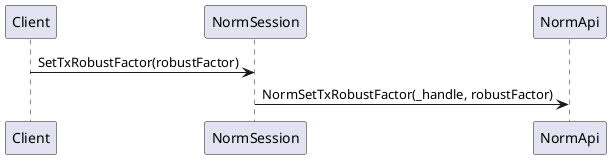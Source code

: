 @startuml
Client -> NormSession : SetTxRobustFactor(robustFactor)
NormSession -> NormApi : NormSetTxRobustFactor(_handle, robustFactor)
@enduml